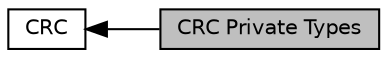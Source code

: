 digraph "CRC Private Types"
{
  edge [fontname="Helvetica",fontsize="10",labelfontname="Helvetica",labelfontsize="10"];
  node [fontname="Helvetica",fontsize="10",shape=record];
  rankdir=LR;
  Node0 [label="CRC Private Types",height=0.2,width=0.4,color="black", fillcolor="grey75", style="filled", fontcolor="black"];
  Node1 [label="CRC",height=0.2,width=0.4,color="black", fillcolor="white", style="filled",URL="$group___c_r_c.html",tooltip="CRC HAL module driver. "];
  Node1->Node0 [shape=plaintext, dir="back", style="solid"];
}
